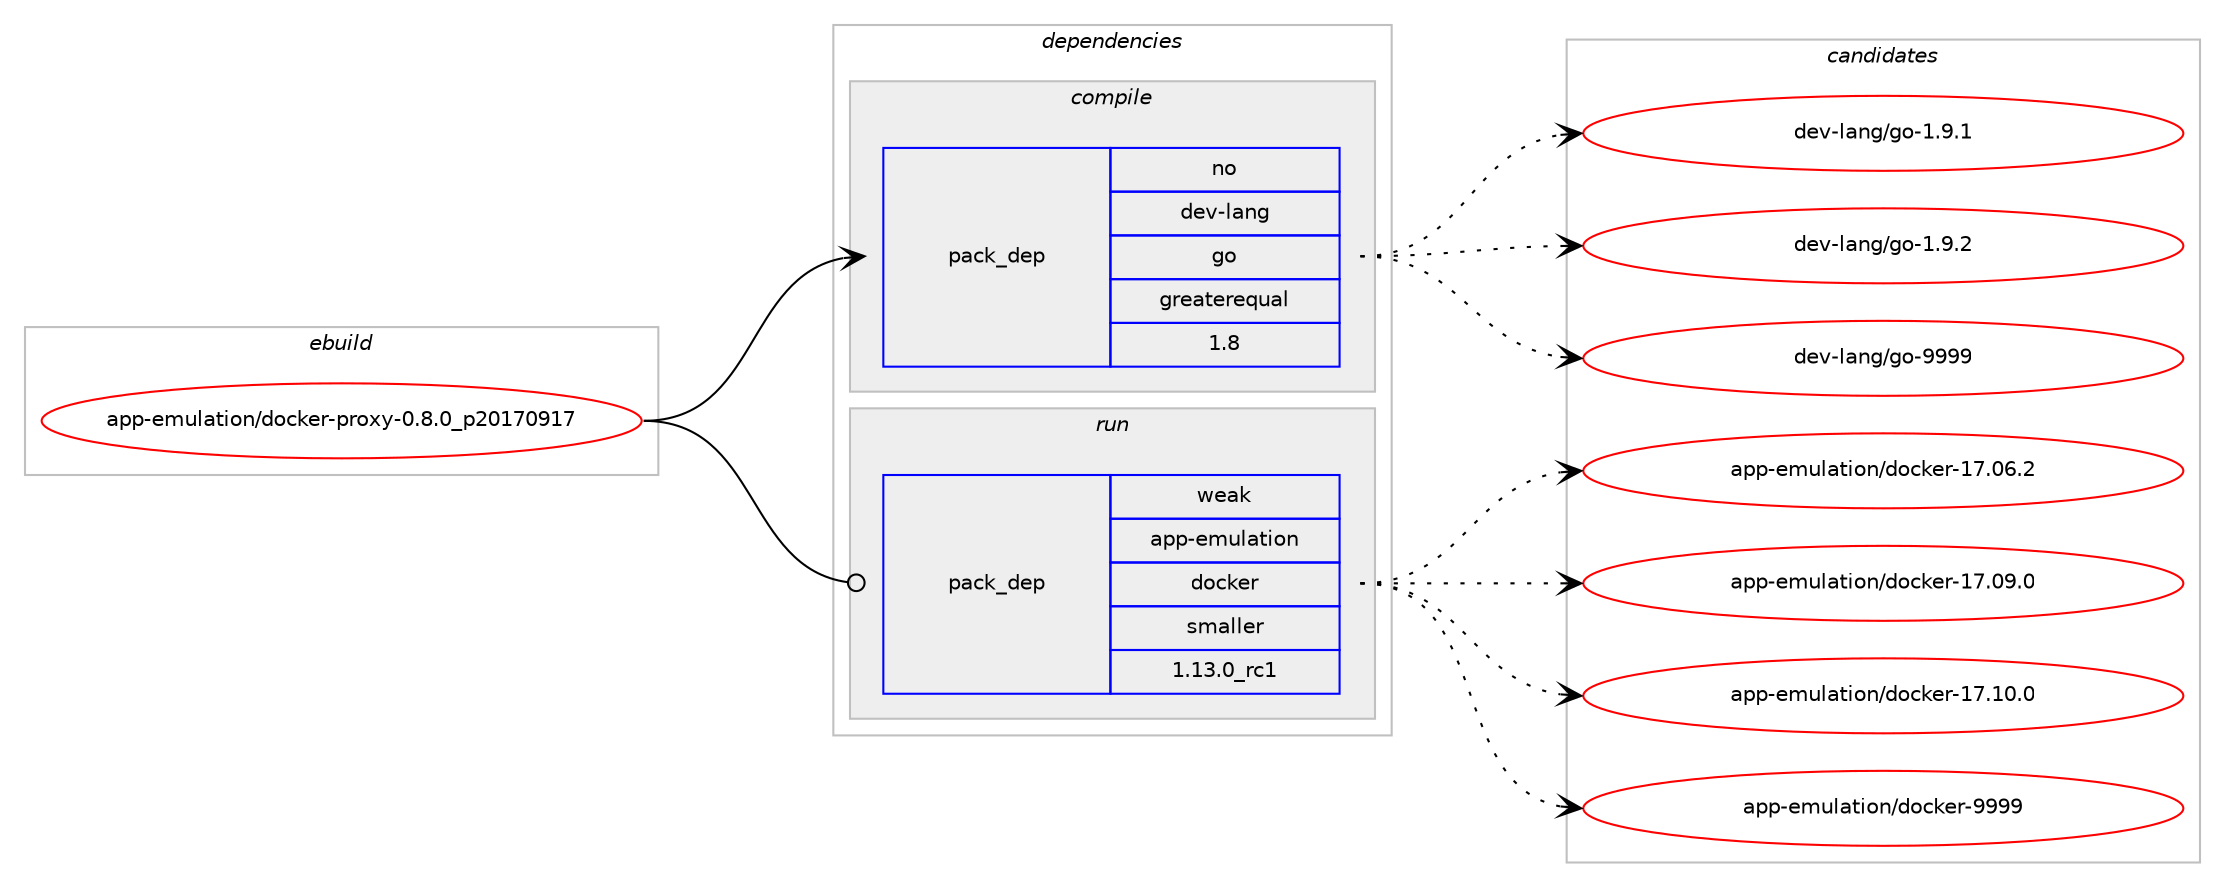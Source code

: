 digraph prolog {

# *************
# Graph options
# *************

newrank=true;
concentrate=true;
compound=true;
graph [rankdir=LR,fontname=Helvetica,fontsize=10,ranksep=1.5];#, ranksep=2.5, nodesep=0.2];
edge  [arrowhead=vee];
node  [fontname=Helvetica,fontsize=10];

# **********
# The ebuild
# **********

subgraph cluster_leftcol {
color=gray;
rank=same;
label=<<i>ebuild</i>>;
id [label="app-emulation/docker-proxy-0.8.0_p20170917", color=red, width=4, href="../app-emulation/docker-proxy-0.8.0_p20170917.svg"];
}

# ****************
# The dependencies
# ****************

subgraph cluster_midcol {
color=gray;
label=<<i>dependencies</i>>;
subgraph cluster_compile {
fillcolor="#eeeeee";
style=filled;
label=<<i>compile</i>>;
subgraph pack15976 {
dependency21665 [label=<<TABLE BORDER="0" CELLBORDER="1" CELLSPACING="0" CELLPADDING="4" WIDTH="220"><TR><TD ROWSPAN="6" CELLPADDING="30">pack_dep</TD></TR><TR><TD WIDTH="110">no</TD></TR><TR><TD>dev-lang</TD></TR><TR><TD>go</TD></TR><TR><TD>greaterequal</TD></TR><TR><TD>1.8</TD></TR></TABLE>>, shape=none, color=blue];
}
id:e -> dependency21665:w [weight=20,style="solid",arrowhead="vee"];
}
subgraph cluster_compileandrun {
fillcolor="#eeeeee";
style=filled;
label=<<i>compile and run</i>>;
}
subgraph cluster_run {
fillcolor="#eeeeee";
style=filled;
label=<<i>run</i>>;
subgraph pack15977 {
dependency21666 [label=<<TABLE BORDER="0" CELLBORDER="1" CELLSPACING="0" CELLPADDING="4" WIDTH="220"><TR><TD ROWSPAN="6" CELLPADDING="30">pack_dep</TD></TR><TR><TD WIDTH="110">weak</TD></TR><TR><TD>app-emulation</TD></TR><TR><TD>docker</TD></TR><TR><TD>smaller</TD></TR><TR><TD>1.13.0_rc1</TD></TR></TABLE>>, shape=none, color=blue];
}
id:e -> dependency21666:w [weight=20,style="solid",arrowhead="odot"];
}
}

# **************
# The candidates
# **************

subgraph cluster_choices {
rank=same;
color=gray;
label=<<i>candidates</i>>;

subgraph choice15976 {
color=black;
nodesep=1;
choice100101118451089711010347103111454946574649 [label="dev-lang/go-1.9.1", color=red, width=4,href="../dev-lang/go-1.9.1.svg"];
choice100101118451089711010347103111454946574650 [label="dev-lang/go-1.9.2", color=red, width=4,href="../dev-lang/go-1.9.2.svg"];
choice1001011184510897110103471031114557575757 [label="dev-lang/go-9999", color=red, width=4,href="../dev-lang/go-9999.svg"];
dependency21665:e -> choice100101118451089711010347103111454946574649:w [style=dotted,weight="100"];
dependency21665:e -> choice100101118451089711010347103111454946574650:w [style=dotted,weight="100"];
dependency21665:e -> choice1001011184510897110103471031114557575757:w [style=dotted,weight="100"];
}
subgraph choice15977 {
color=black;
nodesep=1;
choice97112112451011091171089711610511111047100111991071011144549554648544650 [label="app-emulation/docker-17.06.2", color=red, width=4,href="../app-emulation/docker-17.06.2.svg"];
choice97112112451011091171089711610511111047100111991071011144549554648574648 [label="app-emulation/docker-17.09.0", color=red, width=4,href="../app-emulation/docker-17.09.0.svg"];
choice97112112451011091171089711610511111047100111991071011144549554649484648 [label="app-emulation/docker-17.10.0", color=red, width=4,href="../app-emulation/docker-17.10.0.svg"];
choice97112112451011091171089711610511111047100111991071011144557575757 [label="app-emulation/docker-9999", color=red, width=4,href="../app-emulation/docker-9999.svg"];
dependency21666:e -> choice97112112451011091171089711610511111047100111991071011144549554648544650:w [style=dotted,weight="100"];
dependency21666:e -> choice97112112451011091171089711610511111047100111991071011144549554648574648:w [style=dotted,weight="100"];
dependency21666:e -> choice97112112451011091171089711610511111047100111991071011144549554649484648:w [style=dotted,weight="100"];
dependency21666:e -> choice97112112451011091171089711610511111047100111991071011144557575757:w [style=dotted,weight="100"];
}
}

}
